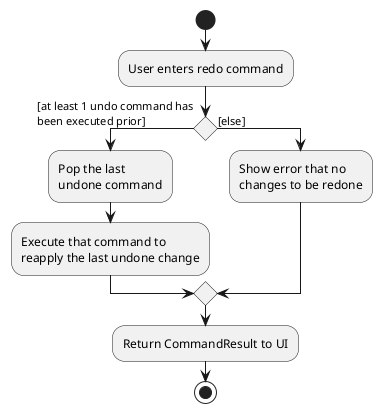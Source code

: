 @startuml
start
:User enters redo command;

if () then ([at least 1 undo command has
been executed prior])
    :Pop the last
    undone command;
    :Execute that command to
    reapply the last undone change;
else ([else])
    :Show error that no
    changes to be redone;
endif
    :Return CommandResult to UI;
stop
@enduml

